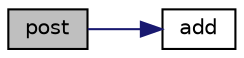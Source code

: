 digraph "post"
{
  edge [fontname="Helvetica",fontsize="10",labelfontname="Helvetica",labelfontsize="10"];
  node [fontname="Helvetica",fontsize="10",shape=record];
  rankdir="LR";
  Node51 [label="post",height=0.2,width=0.4,color="black", fillcolor="grey75", style="filled", fontcolor="black"];
  Node51 -> Node52 [color="midnightblue",fontsize="10",style="solid",fontname="Helvetica"];
  Node52 [label="add",height=0.2,width=0.4,color="black", fillcolor="white", style="filled",URL="$class_zest_1_1_component_1_1_component.html#ac897e899f8138035a0cffd811e66e511"];
}
